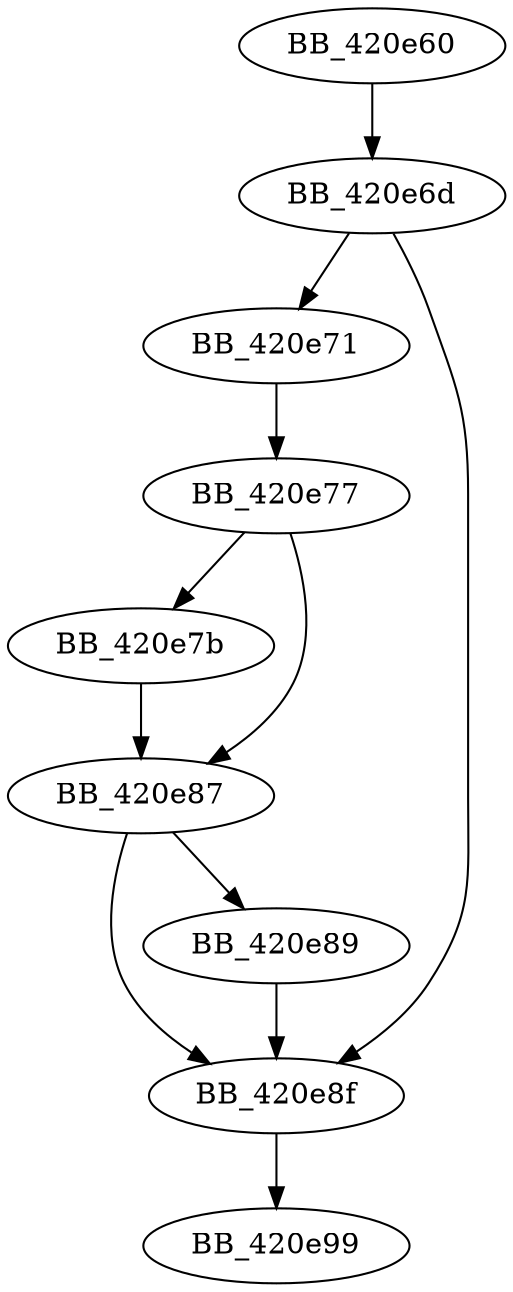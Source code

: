 DiGraph sub_420E60{
BB_420e60->BB_420e6d
BB_420e6d->BB_420e71
BB_420e6d->BB_420e8f
BB_420e71->BB_420e77
BB_420e77->BB_420e7b
BB_420e77->BB_420e87
BB_420e7b->BB_420e87
BB_420e87->BB_420e89
BB_420e87->BB_420e8f
BB_420e89->BB_420e8f
BB_420e8f->BB_420e99
}
